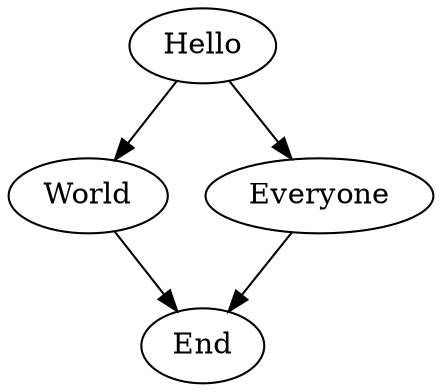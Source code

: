 digraph d {
 A [label="Hello"]
 B [label="World"]
 C [label="Everyone"]
 D [label="End"]
 A -> { B C }
 { B C } -> D
}
